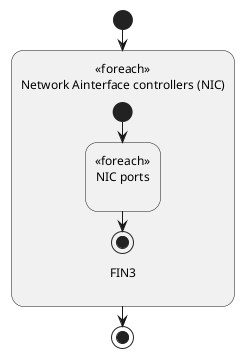 {
  "sha1": "pcmysbav8auah0k8wbjmslnokoehpv5",
  "insertion": {
    "when": "2024-06-04T17:28:40.995Z",
    "url": "https://github.com/plantuml/plantuml/pull/1176",
    "user": "plantuml@gmail.com"
  }
}
@startuml
skinparam defaultTextAlignment center

start

:«foreach»
Network Ainterface controllers (NIC)
{{
skinparam backgroundColor #f1f1f1

start

:«foreach»
NIC ports
;

stop
}}
FIN3
;

stop
@enduml
